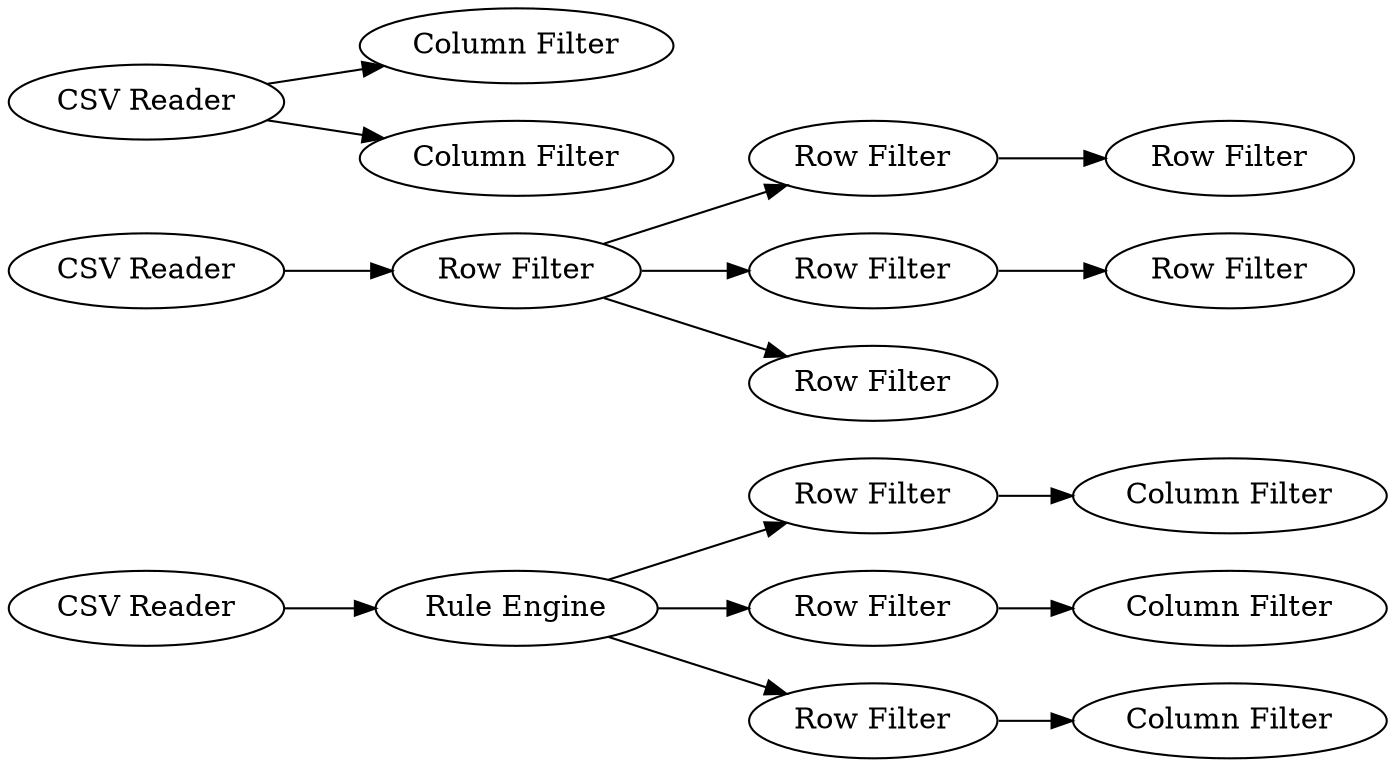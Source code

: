 digraph {
	37 -> 36
	1 -> 27
	41 -> 43
	30 -> 31
	36 -> 38
	36 -> 39
	35 -> 33
	36 -> 41
	39 -> 42
	29 -> 32
	35 -> 34
	38 -> 40
	27 -> 28
	27 -> 30
	27 -> 29
	27 [label="Row Filter"]
	43 [label="Column Filter"]
	35 [label="CSV Reader"]
	1 [label="CSV Reader"]
	34 [label="Column Filter"]
	42 [label="Column Filter"]
	29 [label="Row Filter"]
	41 [label="Row Filter"]
	28 [label="Row Filter"]
	31 [label="Row Filter"]
	36 [label="Rule Engine"]
	40 [label="Column Filter"]
	32 [label="Row Filter"]
	39 [label="Row Filter"]
	33 [label="Column Filter"]
	30 [label="Row Filter"]
	38 [label="Row Filter"]
	37 [label="CSV Reader"]
	rankdir=LR
}
